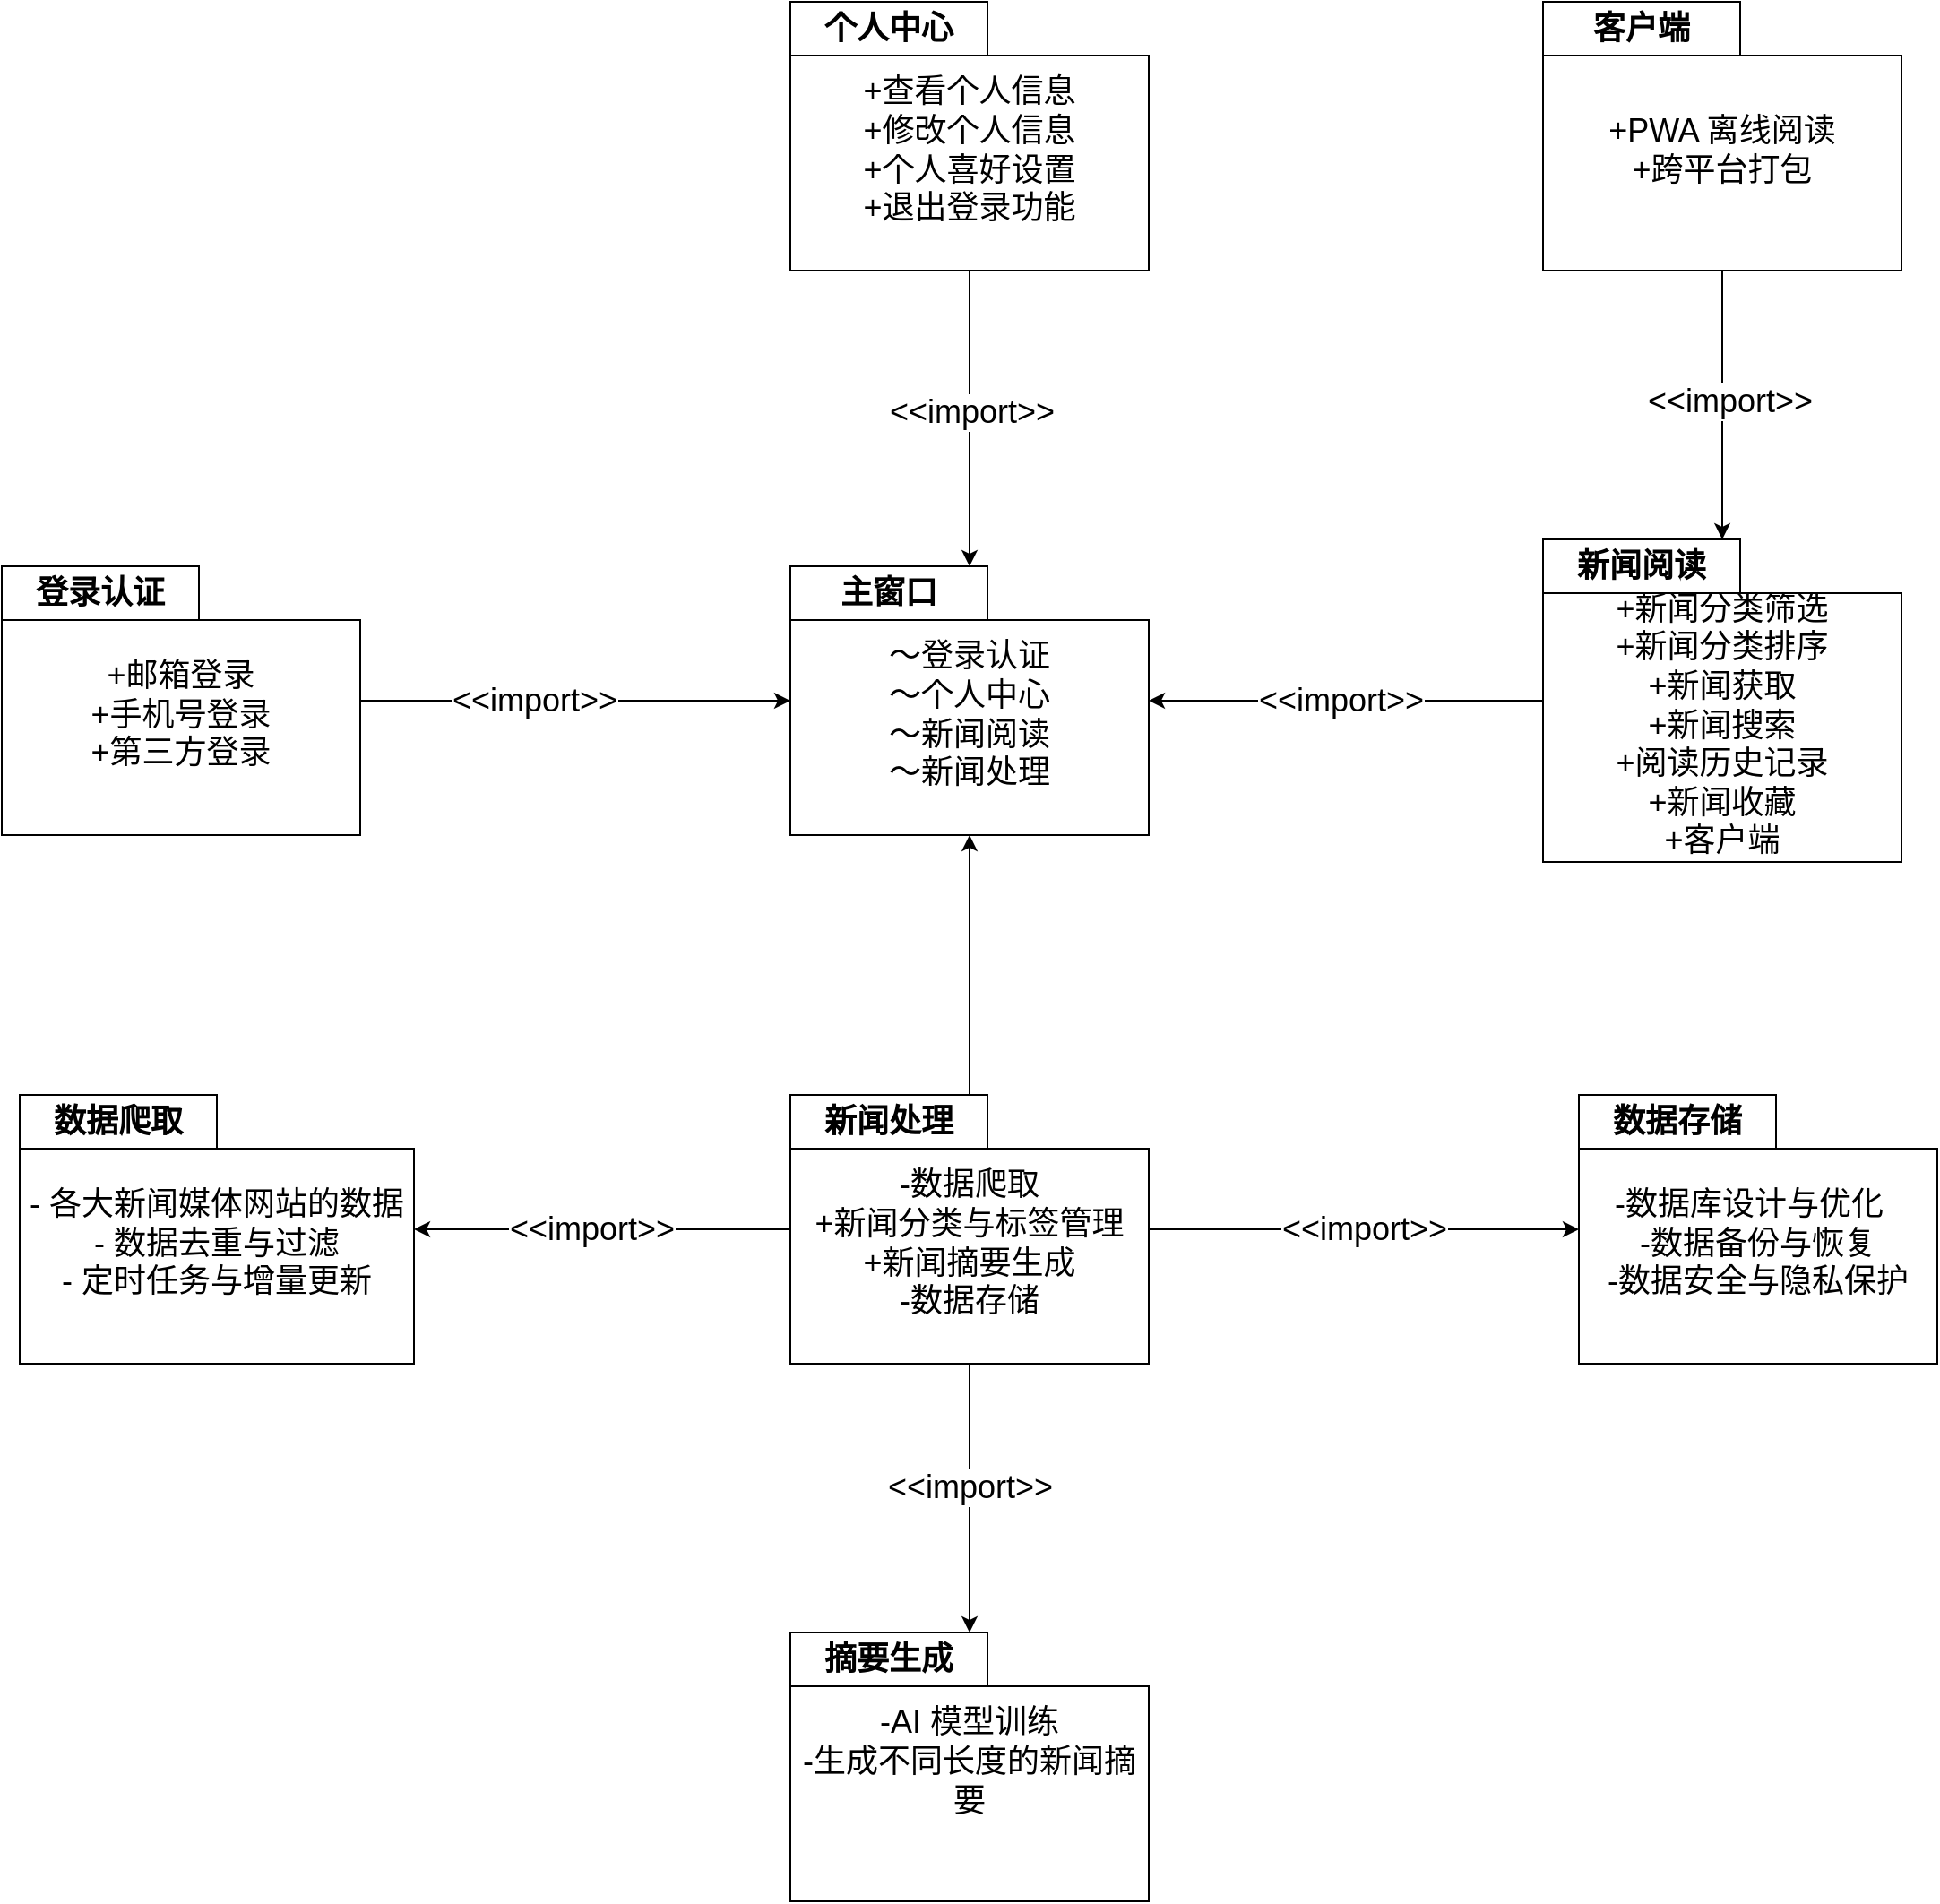 <mxfile version="24.8.0">
  <diagram name="Page-1" id="5MXxclTbjZKI9ifR7EZV">
    <mxGraphModel dx="1445" dy="1225" grid="1" gridSize="10" guides="1" tooltips="1" connect="1" arrows="1" fold="1" page="1" pageScale="1" pageWidth="827" pageHeight="1169" math="0" shadow="0">
      <root>
        <mxCell id="0" />
        <mxCell id="1" parent="0" />
        <mxCell id="7xmNA0W8tLS-MT6mM1au-140" value="登录认证" style="shape=folder;fontStyle=1;tabWidth=110;tabHeight=30;tabPosition=left;html=1;boundedLbl=1;labelInHeader=1;container=1;collapsible=0;whiteSpace=wrap;fontSize=18;" vertex="1" parent="1">
          <mxGeometry x="110" y="675" width="200" height="150" as="geometry" />
        </mxCell>
        <mxCell id="7xmNA0W8tLS-MT6mM1au-141" value="&lt;div style=&quot;font-size: 18px;&quot;&gt;&lt;br style=&quot;font-size: 18px;&quot;&gt;&lt;/div&gt;&lt;div style=&quot;font-size: 18px;&quot;&gt;+邮箱登录&lt;br style=&quot;font-size: 18px;&quot;&gt;&lt;/div&gt;+手机号登录&lt;br style=&quot;font-size: 18px;&quot;&gt;+第三方登录&lt;div style=&quot;font-size: 18px;&quot;&gt;&lt;br style=&quot;font-size: 18px;&quot;&gt;&lt;/div&gt;" style="html=1;strokeColor=none;resizeWidth=1;resizeHeight=1;fillColor=none;part=1;connectable=0;allowArrows=0;deletable=0;whiteSpace=wrap;fontSize=18;" vertex="1" parent="7xmNA0W8tLS-MT6mM1au-140">
          <mxGeometry width="200" height="105" relative="1" as="geometry">
            <mxPoint y="30" as="offset" />
          </mxGeometry>
        </mxCell>
        <mxCell id="7xmNA0W8tLS-MT6mM1au-142" value="主窗口" style="shape=folder;fontStyle=1;tabWidth=110;tabHeight=30;tabPosition=left;html=1;boundedLbl=1;labelInHeader=1;container=1;collapsible=0;whiteSpace=wrap;fontSize=18;" vertex="1" parent="1">
          <mxGeometry x="550" y="675" width="200" height="150" as="geometry" />
        </mxCell>
        <mxCell id="7xmNA0W8tLS-MT6mM1au-143" value="～登录认证&lt;br style=&quot;font-size: 18px;&quot;&gt;～个人中心&lt;div style=&quot;font-size: 18px;&quot;&gt;～新闻阅读&lt;br style=&quot;font-size: 18px;&quot;&gt;～新闻处理&lt;/div&gt;" style="html=1;strokeColor=none;resizeWidth=1;resizeHeight=1;fillColor=none;part=1;connectable=0;allowArrows=0;deletable=0;whiteSpace=wrap;fontSize=18;" vertex="1" parent="7xmNA0W8tLS-MT6mM1au-142">
          <mxGeometry width="200" height="105" relative="1" as="geometry">
            <mxPoint y="30" as="offset" />
          </mxGeometry>
        </mxCell>
        <mxCell id="7xmNA0W8tLS-MT6mM1au-144" value="新闻阅读" style="shape=folder;fontStyle=1;tabWidth=110;tabHeight=30;tabPosition=left;html=1;boundedLbl=1;labelInHeader=1;container=1;collapsible=0;whiteSpace=wrap;fontSize=18;" vertex="1" parent="1">
          <mxGeometry x="970" y="660" width="200" height="180" as="geometry" />
        </mxCell>
        <mxCell id="7xmNA0W8tLS-MT6mM1au-145" value="&lt;br style=&quot;font-size: 18px;&quot;&gt;+新闻分类筛选&lt;br style=&quot;font-size: 18px;&quot;&gt;+新闻分类排序&lt;br style=&quot;font-size: 18px;&quot;&gt;+新闻获取&lt;br style=&quot;font-size: 18px;&quot;&gt;+新闻搜索&lt;br style=&quot;font-size: 18px;&quot;&gt;+阅读历史记录&lt;br style=&quot;font-size: 18px;&quot;&gt;+新闻收藏&lt;br style=&quot;font-size: 18px;&quot;&gt;+客户端" style="html=1;strokeColor=none;resizeWidth=1;resizeHeight=1;fillColor=none;part=1;connectable=0;allowArrows=0;deletable=0;whiteSpace=wrap;fontSize=18;" vertex="1" parent="7xmNA0W8tLS-MT6mM1au-144">
          <mxGeometry width="200" height="126" relative="1" as="geometry">
            <mxPoint y="30" as="offset" />
          </mxGeometry>
        </mxCell>
        <mxCell id="7xmNA0W8tLS-MT6mM1au-146" value="" style="html=1;strokeColor=none;resizeWidth=1;resizeHeight=1;fillColor=none;part=1;connectable=0;allowArrows=0;deletable=0;whiteSpace=wrap;fontSize=18;" vertex="1" parent="1">
          <mxGeometry x="200" y="900" width="150" height="70" as="geometry" />
        </mxCell>
        <mxCell id="7xmNA0W8tLS-MT6mM1au-161" style="edgeStyle=orthogonalEdgeStyle;rounded=0;orthogonalLoop=1;jettySize=auto;html=1;fontSize=18;" edge="1" parent="1" source="7xmNA0W8tLS-MT6mM1au-147" target="7xmNA0W8tLS-MT6mM1au-142">
          <mxGeometry relative="1" as="geometry" />
        </mxCell>
        <mxCell id="7xmNA0W8tLS-MT6mM1au-178" value="&amp;lt;&amp;lt;import&amp;gt;&amp;gt;" style="edgeLabel;html=1;align=center;verticalAlign=middle;resizable=0;points=[];fontSize=18;" vertex="1" connectable="0" parent="7xmNA0W8tLS-MT6mM1au-161">
          <mxGeometry x="-0.041" y="1" relative="1" as="geometry">
            <mxPoint as="offset" />
          </mxGeometry>
        </mxCell>
        <mxCell id="7xmNA0W8tLS-MT6mM1au-147" value="个人中心" style="shape=folder;fontStyle=1;tabWidth=110;tabHeight=30;tabPosition=left;html=1;boundedLbl=1;labelInHeader=1;container=1;collapsible=0;whiteSpace=wrap;fontSize=18;" vertex="1" parent="1">
          <mxGeometry x="550" y="360" width="200" height="150" as="geometry" />
        </mxCell>
        <mxCell id="7xmNA0W8tLS-MT6mM1au-148" value="+查看个人信息&lt;br style=&quot;font-size: 18px;&quot;&gt;+修改个人信息&lt;br style=&quot;font-size: 18px;&quot;&gt;+个人喜好设置&lt;br style=&quot;font-size: 18px;&quot;&gt;+退出登录功能" style="html=1;strokeColor=none;resizeWidth=1;resizeHeight=1;fillColor=none;part=1;connectable=0;allowArrows=0;deletable=0;whiteSpace=wrap;fontSize=18;" vertex="1" parent="7xmNA0W8tLS-MT6mM1au-147">
          <mxGeometry width="200" height="105" relative="1" as="geometry">
            <mxPoint y="30" as="offset" />
          </mxGeometry>
        </mxCell>
        <mxCell id="7xmNA0W8tLS-MT6mM1au-169" style="edgeStyle=orthogonalEdgeStyle;rounded=0;orthogonalLoop=1;jettySize=auto;html=1;fontSize=18;" edge="1" parent="1" source="7xmNA0W8tLS-MT6mM1au-149" target="7xmNA0W8tLS-MT6mM1au-167">
          <mxGeometry relative="1" as="geometry" />
        </mxCell>
        <mxCell id="7xmNA0W8tLS-MT6mM1au-183" value="&amp;lt;&amp;lt;import&amp;gt;&amp;gt;" style="edgeLabel;html=1;align=center;verticalAlign=middle;resizable=0;points=[];fontSize=18;" vertex="1" connectable="0" parent="7xmNA0W8tLS-MT6mM1au-169">
          <mxGeometry x="-0.09" relative="1" as="geometry">
            <mxPoint as="offset" />
          </mxGeometry>
        </mxCell>
        <mxCell id="7xmNA0W8tLS-MT6mM1au-149" value="新闻处理" style="shape=folder;fontStyle=1;tabWidth=110;tabHeight=30;tabPosition=left;html=1;boundedLbl=1;labelInHeader=1;container=1;collapsible=0;whiteSpace=wrap;fontSize=18;" vertex="1" parent="1">
          <mxGeometry x="550" y="970" width="200" height="150" as="geometry" />
        </mxCell>
        <mxCell id="7xmNA0W8tLS-MT6mM1au-150" value="-数据爬取&lt;br style=&quot;font-size: 18px;&quot;&gt;+新闻分类与标签管理&lt;br style=&quot;font-size: 18px;&quot;&gt;+新闻摘要生成&lt;br style=&quot;font-size: 18px;&quot;&gt;&lt;div style=&quot;font-size: 18px;&quot;&gt;-数据存储&lt;/div&gt;" style="html=1;strokeColor=none;resizeWidth=1;resizeHeight=1;fillColor=none;part=1;connectable=0;allowArrows=0;deletable=0;whiteSpace=wrap;fontSize=18;" vertex="1" parent="7xmNA0W8tLS-MT6mM1au-149">
          <mxGeometry width="200" height="105" relative="1" as="geometry">
            <mxPoint y="30" as="offset" />
          </mxGeometry>
        </mxCell>
        <mxCell id="7xmNA0W8tLS-MT6mM1au-155" style="rounded=0;orthogonalLoop=1;jettySize=auto;html=1;entryDx=0;entryDy=65;entryPerimeter=0;fontSize=18;" edge="1" parent="1" source="7xmNA0W8tLS-MT6mM1au-140" target="7xmNA0W8tLS-MT6mM1au-142">
          <mxGeometry relative="1" as="geometry" />
        </mxCell>
        <mxCell id="7xmNA0W8tLS-MT6mM1au-181" value="&amp;lt;&amp;lt;import&amp;gt;&amp;gt;" style="edgeLabel;html=1;align=center;verticalAlign=middle;resizable=0;points=[];fontSize=18;" vertex="1" connectable="0" parent="7xmNA0W8tLS-MT6mM1au-155">
          <mxGeometry x="-0.19" relative="1" as="geometry">
            <mxPoint as="offset" />
          </mxGeometry>
        </mxCell>
        <mxCell id="7xmNA0W8tLS-MT6mM1au-158" style="edgeStyle=orthogonalEdgeStyle;rounded=0;orthogonalLoop=1;jettySize=auto;html=1;entryDx=0;entryDy=0;entryPerimeter=0;fontSize=18;" edge="1" parent="1" source="7xmNA0W8tLS-MT6mM1au-149" target="7xmNA0W8tLS-MT6mM1au-142">
          <mxGeometry relative="1" as="geometry" />
        </mxCell>
        <mxCell id="7xmNA0W8tLS-MT6mM1au-162" style="edgeStyle=orthogonalEdgeStyle;rounded=0;orthogonalLoop=1;jettySize=auto;html=1;entryDx=150;entryDy=82.5;entryPerimeter=0;fontSize=18;" edge="1" parent="1" source="7xmNA0W8tLS-MT6mM1au-144" target="7xmNA0W8tLS-MT6mM1au-142">
          <mxGeometry relative="1" as="geometry" />
        </mxCell>
        <mxCell id="7xmNA0W8tLS-MT6mM1au-180" value="&amp;lt;&amp;lt;import&amp;gt;&amp;gt;" style="edgeLabel;html=1;align=center;verticalAlign=middle;resizable=0;points=[];fontSize=18;" vertex="1" connectable="0" parent="7xmNA0W8tLS-MT6mM1au-162">
          <mxGeometry x="0.03" relative="1" as="geometry">
            <mxPoint as="offset" />
          </mxGeometry>
        </mxCell>
        <mxCell id="7xmNA0W8tLS-MT6mM1au-163" value="" style="html=1;strokeColor=none;resizeWidth=1;resizeHeight=1;fillColor=none;part=1;connectable=0;allowArrows=0;deletable=0;whiteSpace=wrap;fontSize=18;" vertex="1" parent="1">
          <mxGeometry x="770" y="970" width="150" height="70" as="geometry" />
        </mxCell>
        <mxCell id="7xmNA0W8tLS-MT6mM1au-164" value="数据爬取" style="shape=folder;fontStyle=1;tabWidth=110;tabHeight=30;tabPosition=left;html=1;boundedLbl=1;labelInHeader=1;container=1;collapsible=0;whiteSpace=wrap;fontSize=18;" vertex="1" parent="1">
          <mxGeometry x="120" y="970" width="220" height="150" as="geometry" />
        </mxCell>
        <mxCell id="7xmNA0W8tLS-MT6mM1au-165" value="- 各大新闻媒体网站的数据&lt;br style=&quot;font-size: 18px;&quot;&gt;- 数据去重与过滤&lt;br style=&quot;font-size: 18px;&quot;&gt;&lt;div style=&quot;font-size: 18px;&quot;&gt;- 定时任务与增量更新&lt;br style=&quot;font-size: 18px;&quot;&gt;&lt;/div&gt;" style="html=1;strokeColor=none;resizeWidth=1;resizeHeight=1;fillColor=none;part=1;connectable=0;allowArrows=0;deletable=0;whiteSpace=wrap;fontSize=18;" vertex="1" parent="7xmNA0W8tLS-MT6mM1au-164">
          <mxGeometry width="220" height="105" relative="1" as="geometry">
            <mxPoint y="30" as="offset" />
          </mxGeometry>
        </mxCell>
        <mxCell id="7xmNA0W8tLS-MT6mM1au-166" style="edgeStyle=orthogonalEdgeStyle;rounded=0;orthogonalLoop=1;jettySize=auto;html=1;entryDx=150;entryDy=65;entryPerimeter=0;fontSize=18;" edge="1" parent="1" source="7xmNA0W8tLS-MT6mM1au-149" target="7xmNA0W8tLS-MT6mM1au-164">
          <mxGeometry relative="1" as="geometry" />
        </mxCell>
        <mxCell id="7xmNA0W8tLS-MT6mM1au-182" value="&amp;lt;&amp;lt;import&amp;gt;&amp;gt;" style="edgeLabel;html=1;align=center;verticalAlign=middle;resizable=0;points=[];fontSize=18;" vertex="1" connectable="0" parent="7xmNA0W8tLS-MT6mM1au-166">
          <mxGeometry x="0.056" relative="1" as="geometry">
            <mxPoint as="offset" />
          </mxGeometry>
        </mxCell>
        <mxCell id="7xmNA0W8tLS-MT6mM1au-167" value="摘要生成" style="shape=folder;fontStyle=1;tabWidth=110;tabHeight=30;tabPosition=left;html=1;boundedLbl=1;labelInHeader=1;container=1;collapsible=0;whiteSpace=wrap;fontSize=18;" vertex="1" parent="1">
          <mxGeometry x="550" y="1270" width="200" height="150" as="geometry" />
        </mxCell>
        <mxCell id="7xmNA0W8tLS-MT6mM1au-168" value="-AI 模型训练&lt;br style=&quot;font-size: 18px;&quot;&gt;-生成不同长度的新闻摘要&lt;div style=&quot;font-size: 18px;&quot;&gt;&lt;br style=&quot;font-size: 18px;&quot;&gt;&lt;/div&gt;" style="html=1;strokeColor=none;resizeWidth=1;resizeHeight=1;fillColor=none;part=1;connectable=0;allowArrows=0;deletable=0;whiteSpace=wrap;fontSize=18;" vertex="1" parent="7xmNA0W8tLS-MT6mM1au-167">
          <mxGeometry width="200" height="105" relative="1" as="geometry">
            <mxPoint y="30" as="offset" />
          </mxGeometry>
        </mxCell>
        <mxCell id="7xmNA0W8tLS-MT6mM1au-170" value="数据存储" style="shape=folder;fontStyle=1;tabWidth=110;tabHeight=30;tabPosition=left;html=1;boundedLbl=1;labelInHeader=1;container=1;collapsible=0;whiteSpace=wrap;fontSize=18;" vertex="1" parent="1">
          <mxGeometry x="990" y="970" width="200" height="150" as="geometry" />
        </mxCell>
        <mxCell id="7xmNA0W8tLS-MT6mM1au-171" value="-数据库设计与优化&lt;span style=&quot;white-space: pre; font-size: 18px;&quot;&gt;&#x9;&lt;/span&gt;&lt;br style=&quot;font-size: 18px;&quot;&gt;-数据备份与恢复&lt;div style=&quot;font-size: 18px;&quot;&gt;-数据安全与隐私保护&lt;/div&gt;" style="html=1;strokeColor=none;resizeWidth=1;resizeHeight=1;fillColor=none;part=1;connectable=0;allowArrows=0;deletable=0;whiteSpace=wrap;fontSize=18;" vertex="1" parent="7xmNA0W8tLS-MT6mM1au-170">
          <mxGeometry width="200" height="105" relative="1" as="geometry">
            <mxPoint y="30" as="offset" />
          </mxGeometry>
        </mxCell>
        <mxCell id="7xmNA0W8tLS-MT6mM1au-172" value="&lt;span style=&quot;font-size: 18px;&quot;&gt;&amp;lt;&amp;lt;import&amp;gt;&amp;gt;&lt;/span&gt;" style="edgeStyle=orthogonalEdgeStyle;rounded=0;orthogonalLoop=1;jettySize=auto;html=1;entryDx=0;entryDy=65;entryPerimeter=0;fontSize=18;" edge="1" parent="1" source="7xmNA0W8tLS-MT6mM1au-149" target="7xmNA0W8tLS-MT6mM1au-170">
          <mxGeometry relative="1" as="geometry" />
        </mxCell>
        <mxCell id="7xmNA0W8tLS-MT6mM1au-173" value="客户端" style="shape=folder;fontStyle=1;tabWidth=110;tabHeight=30;tabPosition=left;html=1;boundedLbl=1;labelInHeader=1;container=1;collapsible=0;whiteSpace=wrap;fontSize=18;" vertex="1" parent="1">
          <mxGeometry x="970" y="360" width="200" height="150" as="geometry" />
        </mxCell>
        <mxCell id="7xmNA0W8tLS-MT6mM1au-174" value="+PWA 离线阅读&lt;br style=&quot;font-size: 18px;&quot;&gt;+跨平台打包&lt;br style=&quot;font-size: 18px;&quot;&gt;" style="html=1;strokeColor=none;resizeWidth=1;resizeHeight=1;fillColor=none;part=1;connectable=0;allowArrows=0;deletable=0;whiteSpace=wrap;fontSize=18;" vertex="1" parent="7xmNA0W8tLS-MT6mM1au-173">
          <mxGeometry width="200" height="105" relative="1" as="geometry">
            <mxPoint y="30" as="offset" />
          </mxGeometry>
        </mxCell>
        <mxCell id="7xmNA0W8tLS-MT6mM1au-177" style="edgeStyle=orthogonalEdgeStyle;rounded=0;orthogonalLoop=1;jettySize=auto;html=1;entryDx=0;entryDy=0;entryPerimeter=0;fontSize=18;" edge="1" parent="1" source="7xmNA0W8tLS-MT6mM1au-173" target="7xmNA0W8tLS-MT6mM1au-144">
          <mxGeometry relative="1" as="geometry" />
        </mxCell>
        <mxCell id="7xmNA0W8tLS-MT6mM1au-179" value="&amp;lt;&amp;lt;import&amp;gt;&amp;gt;" style="edgeLabel;html=1;align=center;verticalAlign=middle;resizable=0;points=[];fontSize=18;" vertex="1" connectable="0" parent="7xmNA0W8tLS-MT6mM1au-177">
          <mxGeometry x="-0.028" y="4" relative="1" as="geometry">
            <mxPoint as="offset" />
          </mxGeometry>
        </mxCell>
      </root>
    </mxGraphModel>
  </diagram>
</mxfile>
